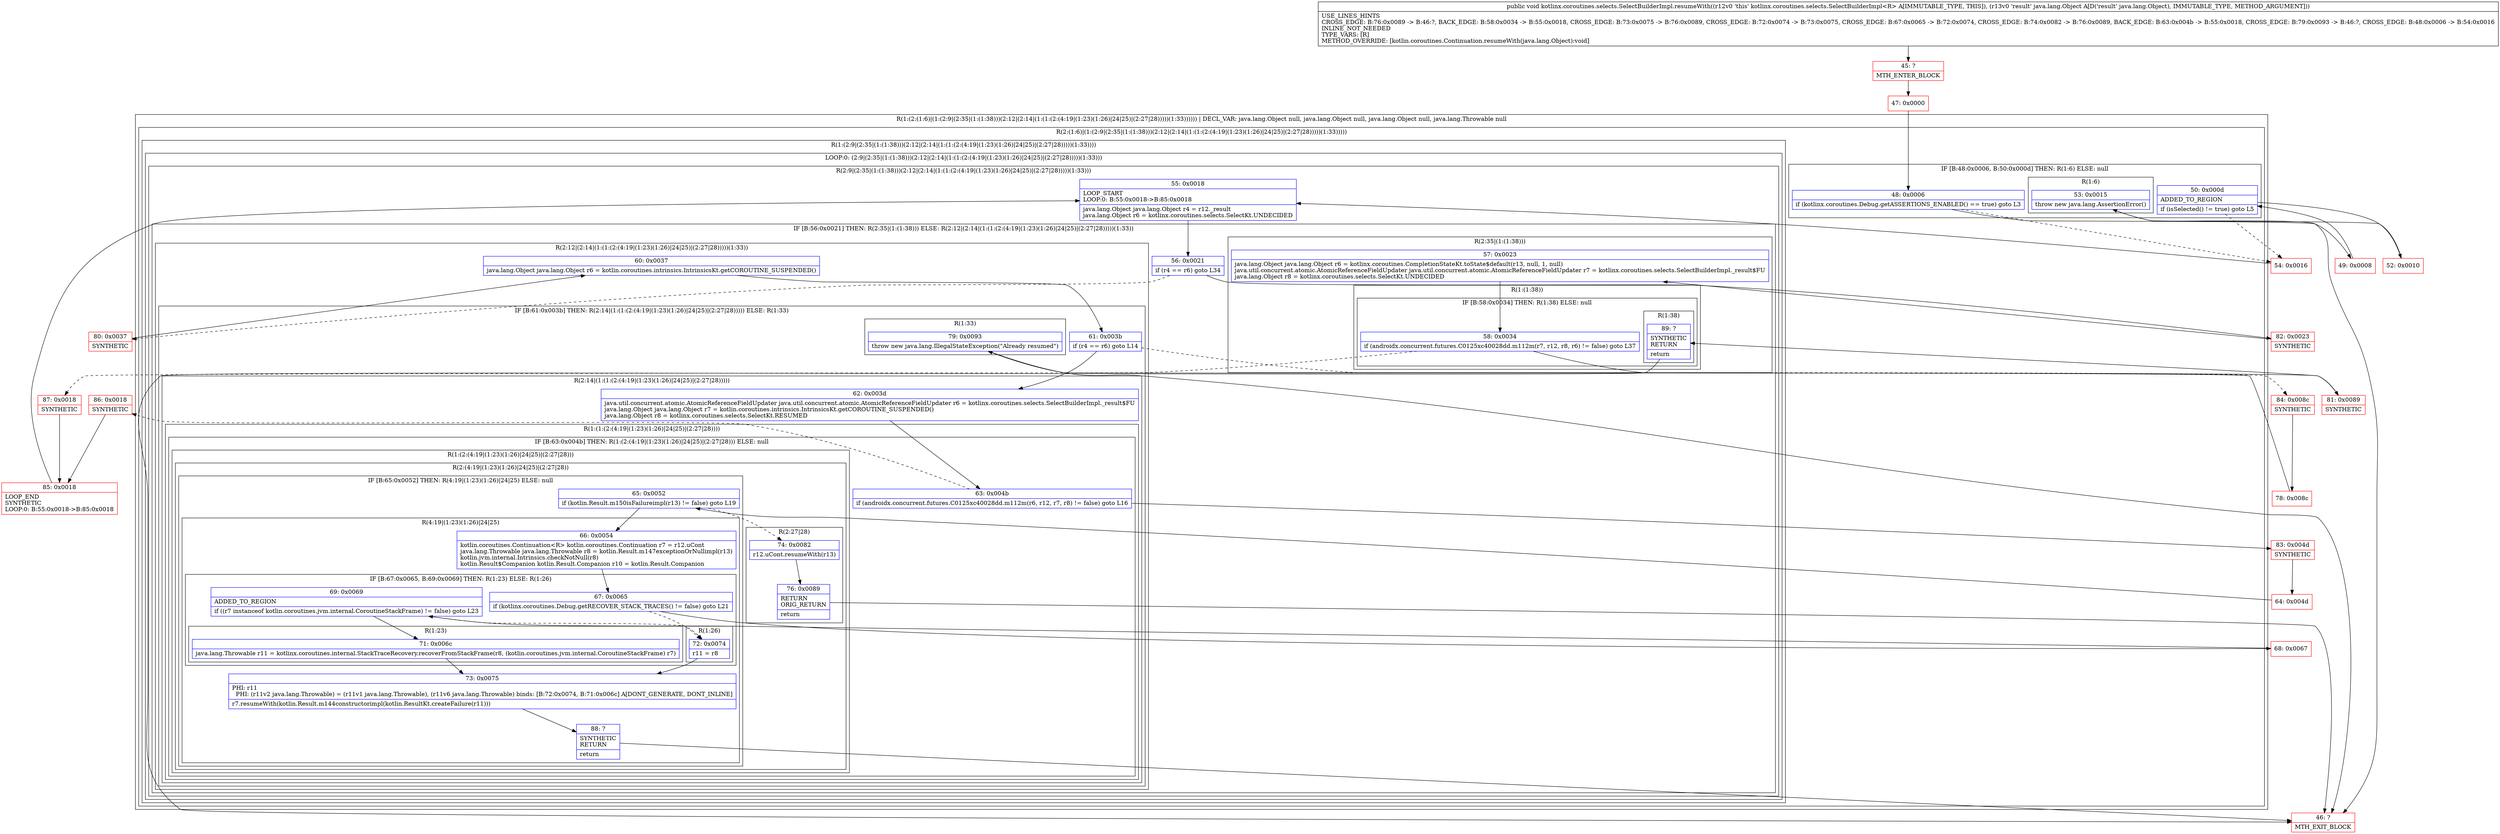 digraph "CFG forkotlinx.coroutines.selects.SelectBuilderImpl.resumeWith(Ljava\/lang\/Object;)V" {
subgraph cluster_Region_584331575 {
label = "R(1:(2:(1:6)|(1:(2:9|(2:35|(1:(1:38)))(2:12|(2:14|(1:(1:(2:(4:19|(1:23)(1:26)|24|25)|(2:27|28)))))(1:33)))))) | DECL_VAR: java.lang.Object null, java.lang.Object null, java.lang.Object null, java.lang.Throwable null\l";
node [shape=record,color=blue];
subgraph cluster_Region_481249939 {
label = "R(2:(1:6)|(1:(2:9|(2:35|(1:(1:38)))(2:12|(2:14|(1:(1:(2:(4:19|(1:23)(1:26)|24|25)|(2:27|28)))))(1:33)))))";
node [shape=record,color=blue];
subgraph cluster_IfRegion_167450744 {
label = "IF [B:48:0x0006, B:50:0x000d] THEN: R(1:6) ELSE: null";
node [shape=record,color=blue];
Node_48 [shape=record,label="{48\:\ 0x0006|if (kotlinx.coroutines.Debug.getASSERTIONS_ENABLED() == true) goto L3\l}"];
Node_50 [shape=record,label="{50\:\ 0x000d|ADDED_TO_REGION\l|if (isSelected() != true) goto L5\l}"];
subgraph cluster_Region_1003616428 {
label = "R(1:6)";
node [shape=record,color=blue];
Node_53 [shape=record,label="{53\:\ 0x0015|throw new java.lang.AssertionError()\l}"];
}
}
subgraph cluster_Region_940522344 {
label = "R(1:(2:9|(2:35|(1:(1:38)))(2:12|(2:14|(1:(1:(2:(4:19|(1:23)(1:26)|24|25)|(2:27|28)))))(1:33))))";
node [shape=record,color=blue];
subgraph cluster_LoopRegion_1578243368 {
label = "LOOP:0: (2:9|(2:35|(1:(1:38)))(2:12|(2:14|(1:(1:(2:(4:19|(1:23)(1:26)|24|25)|(2:27|28)))))(1:33)))";
node [shape=record,color=blue];
subgraph cluster_Region_1004089053 {
label = "R(2:9|(2:35|(1:(1:38)))(2:12|(2:14|(1:(1:(2:(4:19|(1:23)(1:26)|24|25)|(2:27|28)))))(1:33)))";
node [shape=record,color=blue];
Node_55 [shape=record,label="{55\:\ 0x0018|LOOP_START\lLOOP:0: B:55:0x0018\-\>B:85:0x0018\l|java.lang.Object java.lang.Object r4 = r12._result\ljava.lang.Object r6 = kotlinx.coroutines.selects.SelectKt.UNDECIDED\l}"];
subgraph cluster_IfRegion_37833479 {
label = "IF [B:56:0x0021] THEN: R(2:35|(1:(1:38))) ELSE: R(2:12|(2:14|(1:(1:(2:(4:19|(1:23)(1:26)|24|25)|(2:27|28)))))(1:33))";
node [shape=record,color=blue];
Node_56 [shape=record,label="{56\:\ 0x0021|if (r4 == r6) goto L34\l}"];
subgraph cluster_Region_1854068298 {
label = "R(2:35|(1:(1:38)))";
node [shape=record,color=blue];
Node_57 [shape=record,label="{57\:\ 0x0023|java.lang.Object java.lang.Object r6 = kotlinx.coroutines.CompletionStateKt.toState$default(r13, null, 1, null)\ljava.util.concurrent.atomic.AtomicReferenceFieldUpdater java.util.concurrent.atomic.AtomicReferenceFieldUpdater r7 = kotlinx.coroutines.selects.SelectBuilderImpl._result$FU\ljava.lang.Object r8 = kotlinx.coroutines.selects.SelectKt.UNDECIDED\l}"];
subgraph cluster_Region_259780170 {
label = "R(1:(1:38))";
node [shape=record,color=blue];
subgraph cluster_IfRegion_476029569 {
label = "IF [B:58:0x0034] THEN: R(1:38) ELSE: null";
node [shape=record,color=blue];
Node_58 [shape=record,label="{58\:\ 0x0034|if (androidx.concurrent.futures.C0125xc40028dd.m112m(r7, r12, r8, r6) != false) goto L37\l}"];
subgraph cluster_Region_995849105 {
label = "R(1:38)";
node [shape=record,color=blue];
Node_89 [shape=record,label="{89\:\ ?|SYNTHETIC\lRETURN\l|return\l}"];
}
}
}
}
subgraph cluster_Region_340712318 {
label = "R(2:12|(2:14|(1:(1:(2:(4:19|(1:23)(1:26)|24|25)|(2:27|28)))))(1:33))";
node [shape=record,color=blue];
Node_60 [shape=record,label="{60\:\ 0x0037|java.lang.Object java.lang.Object r6 = kotlin.coroutines.intrinsics.IntrinsicsKt.getCOROUTINE_SUSPENDED()\l}"];
subgraph cluster_IfRegion_366236701 {
label = "IF [B:61:0x003b] THEN: R(2:14|(1:(1:(2:(4:19|(1:23)(1:26)|24|25)|(2:27|28))))) ELSE: R(1:33)";
node [shape=record,color=blue];
Node_61 [shape=record,label="{61\:\ 0x003b|if (r4 == r6) goto L14\l}"];
subgraph cluster_Region_588054870 {
label = "R(2:14|(1:(1:(2:(4:19|(1:23)(1:26)|24|25)|(2:27|28)))))";
node [shape=record,color=blue];
Node_62 [shape=record,label="{62\:\ 0x003d|java.util.concurrent.atomic.AtomicReferenceFieldUpdater java.util.concurrent.atomic.AtomicReferenceFieldUpdater r6 = kotlinx.coroutines.selects.SelectBuilderImpl._result$FU\ljava.lang.Object java.lang.Object r7 = kotlin.coroutines.intrinsics.IntrinsicsKt.getCOROUTINE_SUSPENDED()\ljava.lang.Object r8 = kotlinx.coroutines.selects.SelectKt.RESUMED\l}"];
subgraph cluster_Region_2060372969 {
label = "R(1:(1:(2:(4:19|(1:23)(1:26)|24|25)|(2:27|28))))";
node [shape=record,color=blue];
subgraph cluster_IfRegion_1539679227 {
label = "IF [B:63:0x004b] THEN: R(1:(2:(4:19|(1:23)(1:26)|24|25)|(2:27|28))) ELSE: null";
node [shape=record,color=blue];
Node_63 [shape=record,label="{63\:\ 0x004b|if (androidx.concurrent.futures.C0125xc40028dd.m112m(r6, r12, r7, r8) != false) goto L16\l}"];
subgraph cluster_Region_876296909 {
label = "R(1:(2:(4:19|(1:23)(1:26)|24|25)|(2:27|28)))";
node [shape=record,color=blue];
subgraph cluster_Region_1684183998 {
label = "R(2:(4:19|(1:23)(1:26)|24|25)|(2:27|28))";
node [shape=record,color=blue];
subgraph cluster_IfRegion_80067416 {
label = "IF [B:65:0x0052] THEN: R(4:19|(1:23)(1:26)|24|25) ELSE: null";
node [shape=record,color=blue];
Node_65 [shape=record,label="{65\:\ 0x0052|if (kotlin.Result.m150isFailureimpl(r13) != false) goto L19\l}"];
subgraph cluster_Region_988760488 {
label = "R(4:19|(1:23)(1:26)|24|25)";
node [shape=record,color=blue];
Node_66 [shape=record,label="{66\:\ 0x0054|kotlin.coroutines.Continuation\<R\> kotlin.coroutines.Continuation r7 = r12.uCont\ljava.lang.Throwable java.lang.Throwable r8 = kotlin.Result.m147exceptionOrNullimpl(r13)\lkotlin.jvm.internal.Intrinsics.checkNotNull(r8)\lkotlin.Result$Companion kotlin.Result.Companion r10 = kotlin.Result.Companion\l}"];
subgraph cluster_IfRegion_1486418080 {
label = "IF [B:67:0x0065, B:69:0x0069] THEN: R(1:23) ELSE: R(1:26)";
node [shape=record,color=blue];
Node_67 [shape=record,label="{67\:\ 0x0065|if (kotlinx.coroutines.Debug.getRECOVER_STACK_TRACES() != false) goto L21\l}"];
Node_69 [shape=record,label="{69\:\ 0x0069|ADDED_TO_REGION\l|if ((r7 instanceof kotlin.coroutines.jvm.internal.CoroutineStackFrame) != false) goto L23\l}"];
subgraph cluster_Region_324296020 {
label = "R(1:23)";
node [shape=record,color=blue];
Node_71 [shape=record,label="{71\:\ 0x006c|java.lang.Throwable r11 = kotlinx.coroutines.internal.StackTraceRecovery.recoverFromStackFrame(r8, (kotlin.coroutines.jvm.internal.CoroutineStackFrame) r7)\l}"];
}
subgraph cluster_Region_1710816958 {
label = "R(1:26)";
node [shape=record,color=blue];
Node_72 [shape=record,label="{72\:\ 0x0074|r11 = r8\l}"];
}
}
Node_73 [shape=record,label="{73\:\ 0x0075|PHI: r11 \l  PHI: (r11v2 java.lang.Throwable) = (r11v1 java.lang.Throwable), (r11v6 java.lang.Throwable) binds: [B:72:0x0074, B:71:0x006c] A[DONT_GENERATE, DONT_INLINE]\l|r7.resumeWith(kotlin.Result.m144constructorimpl(kotlin.ResultKt.createFailure(r11)))\l}"];
Node_88 [shape=record,label="{88\:\ ?|SYNTHETIC\lRETURN\l|return\l}"];
}
}
subgraph cluster_Region_148421034 {
label = "R(2:27|28)";
node [shape=record,color=blue];
Node_74 [shape=record,label="{74\:\ 0x0082|r12.uCont.resumeWith(r13)\l}"];
Node_76 [shape=record,label="{76\:\ 0x0089|RETURN\lORIG_RETURN\l|return\l}"];
}
}
}
}
}
}
subgraph cluster_Region_1700267822 {
label = "R(1:33)";
node [shape=record,color=blue];
Node_79 [shape=record,label="{79\:\ 0x0093|throw new java.lang.IllegalStateException(\"Already resumed\")\l}"];
}
}
}
}
}
}
}
}
}
Node_45 [shape=record,color=red,label="{45\:\ ?|MTH_ENTER_BLOCK\l}"];
Node_47 [shape=record,color=red,label="{47\:\ 0x0000}"];
Node_49 [shape=record,color=red,label="{49\:\ 0x0008}"];
Node_52 [shape=record,color=red,label="{52\:\ 0x0010}"];
Node_46 [shape=record,color=red,label="{46\:\ ?|MTH_EXIT_BLOCK\l}"];
Node_54 [shape=record,color=red,label="{54\:\ 0x0016}"];
Node_80 [shape=record,color=red,label="{80\:\ 0x0037|SYNTHETIC\l}"];
Node_83 [shape=record,color=red,label="{83\:\ 0x004d|SYNTHETIC\l}"];
Node_64 [shape=record,color=red,label="{64\:\ 0x004d}"];
Node_68 [shape=record,color=red,label="{68\:\ 0x0067}"];
Node_86 [shape=record,color=red,label="{86\:\ 0x0018|SYNTHETIC\l}"];
Node_85 [shape=record,color=red,label="{85\:\ 0x0018|LOOP_END\lSYNTHETIC\lLOOP:0: B:55:0x0018\-\>B:85:0x0018\l}"];
Node_84 [shape=record,color=red,label="{84\:\ 0x008c|SYNTHETIC\l}"];
Node_78 [shape=record,color=red,label="{78\:\ 0x008c}"];
Node_82 [shape=record,color=red,label="{82\:\ 0x0023|SYNTHETIC\l}"];
Node_81 [shape=record,color=red,label="{81\:\ 0x0089|SYNTHETIC\l}"];
Node_87 [shape=record,color=red,label="{87\:\ 0x0018|SYNTHETIC\l}"];
MethodNode[shape=record,label="{public void kotlinx.coroutines.selects.SelectBuilderImpl.resumeWith((r12v0 'this' kotlinx.coroutines.selects.SelectBuilderImpl\<R\> A[IMMUTABLE_TYPE, THIS]), (r13v0 'result' java.lang.Object A[D('result' java.lang.Object), IMMUTABLE_TYPE, METHOD_ARGUMENT]))  | USE_LINES_HINTS\lCROSS_EDGE: B:76:0x0089 \-\> B:46:?, BACK_EDGE: B:58:0x0034 \-\> B:55:0x0018, CROSS_EDGE: B:73:0x0075 \-\> B:76:0x0089, CROSS_EDGE: B:72:0x0074 \-\> B:73:0x0075, CROSS_EDGE: B:67:0x0065 \-\> B:72:0x0074, CROSS_EDGE: B:74:0x0082 \-\> B:76:0x0089, BACK_EDGE: B:63:0x004b \-\> B:55:0x0018, CROSS_EDGE: B:79:0x0093 \-\> B:46:?, CROSS_EDGE: B:48:0x0006 \-\> B:54:0x0016\lINLINE_NOT_NEEDED\lTYPE_VARS: [R]\lMETHOD_OVERRIDE: [kotlin.coroutines.Continuation.resumeWith(java.lang.Object):void]\l}"];
MethodNode -> Node_45;Node_48 -> Node_49;
Node_48 -> Node_54[style=dashed];
Node_50 -> Node_52;
Node_50 -> Node_54[style=dashed];
Node_53 -> Node_46;
Node_55 -> Node_56;
Node_56 -> Node_80[style=dashed];
Node_56 -> Node_82;
Node_57 -> Node_58;
Node_58 -> Node_81;
Node_58 -> Node_87[style=dashed];
Node_89 -> Node_46;
Node_60 -> Node_61;
Node_61 -> Node_62;
Node_61 -> Node_84[style=dashed];
Node_62 -> Node_63;
Node_63 -> Node_83;
Node_63 -> Node_86[style=dashed];
Node_65 -> Node_66;
Node_65 -> Node_74[style=dashed];
Node_66 -> Node_67;
Node_67 -> Node_68;
Node_67 -> Node_72[style=dashed];
Node_69 -> Node_71;
Node_69 -> Node_72[style=dashed];
Node_71 -> Node_73;
Node_72 -> Node_73;
Node_73 -> Node_88;
Node_88 -> Node_46;
Node_74 -> Node_76;
Node_76 -> Node_46;
Node_79 -> Node_46;
Node_45 -> Node_47;
Node_47 -> Node_48;
Node_49 -> Node_50;
Node_52 -> Node_53;
Node_54 -> Node_55;
Node_80 -> Node_60;
Node_83 -> Node_64;
Node_64 -> Node_65;
Node_68 -> Node_69;
Node_86 -> Node_85;
Node_85 -> Node_55;
Node_84 -> Node_78;
Node_78 -> Node_79;
Node_82 -> Node_57;
Node_81 -> Node_89;
Node_87 -> Node_85;
}


